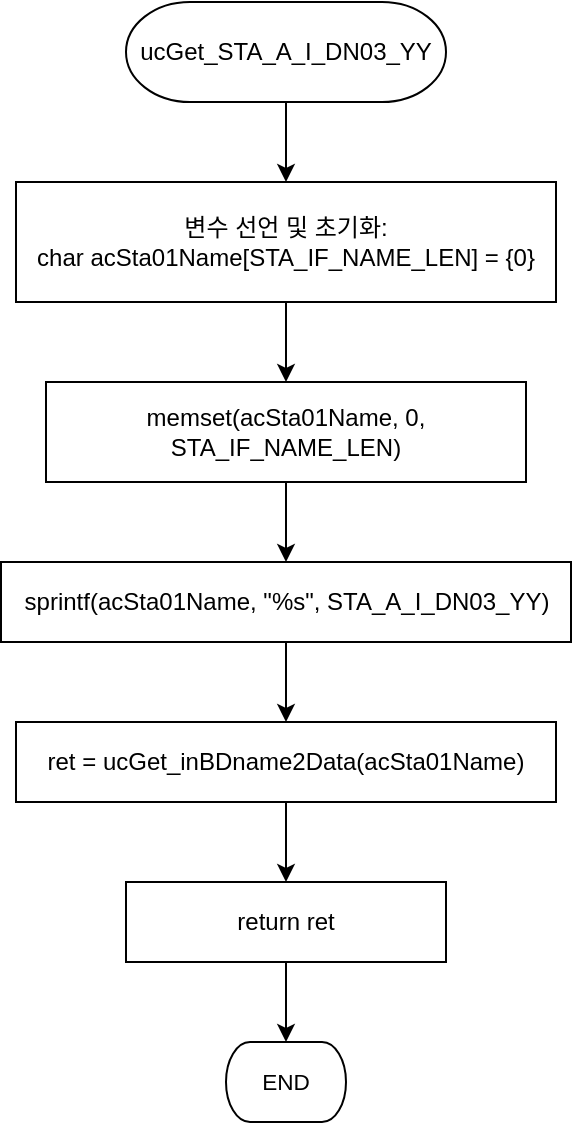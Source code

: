 <mxfile version="20.3.0" type="device" pages="10"><diagram id="JF5YSThCYbUpvrG5-Uv7" name="ucGet_STA_A_I_DN03_YY"><mxGraphModel dx="1209" dy="844" grid="1" gridSize="10" guides="1" tooltips="1" connect="1" arrows="1" fold="1" page="1" pageScale="1" pageWidth="827" pageHeight="1169" math="0" shadow="0"><root><mxCell id="0"/><mxCell id="1" parent="0"/><UserObject label="&lt;div style=&quot;&quot;&gt;&lt;font style=&quot;direction: ltr; line-height: 120%; opacity: 1;&quot;&gt;ucGet_STA_A_I_DN03_YY&lt;/font&gt;&lt;/div&gt;" tags="순서도" id="Piw13vLLR--W560yVjeZ-1"><mxCell style="verticalAlign=middle;align=center;overflow=width;vsdxID=2;fillColor=#FFFFFF;gradientColor=none;shape=stencil(tVLLDsIgEPwajiQIMfFe638Qu22JCM2Ctv69kK0Rm9qDibeZndkXC1NV6PUATIoQ0V9gNE3smToyKY3rAU1MiKmaqar1CB36m2uIDzo7M7r6e64wUZ4UOUWKB9GdIH4irzWu8B42vRrPScNFXZzN+5mvl3qJXE8mcPRRR+Pdh2Y1dsBTE95a3c0TkBRGgKEIb6wg1/r+ssCXd/vLCgm8z9caa+n6pb48dwrRV1H1Ew==);strokeColor=#000000;spacingTop=-1;spacingBottom=-1;spacingLeft=-1;spacingRight=-1;points=[[0.5,1,0],[0.5,0,0],[0,0.5,0],[1,0.5,0]];labelBackgroundColor=none;rounded=0;html=1;whiteSpace=wrap;strokeWidth=1;fontStyle=0" vertex="1" parent="1"><mxGeometry x="255" y="120" width="160" height="50" as="geometry"/></mxCell></UserObject><mxCell id="Piw13vLLR--W560yVjeZ-2" value="변수 선언 및 초기화:&lt;br&gt;char acSta01Name[STA_IF_NAME_LEN] = {0}" style="rounded=0;whiteSpace=wrap;html=1;strokeWidth=1;fontStyle=0;fillColor=none;strokeColor=#000000;" vertex="1" parent="1"><mxGeometry x="200" y="210" width="270" height="60" as="geometry"/></mxCell><mxCell id="Piw13vLLR--W560yVjeZ-3" value="memset(acSta01Name, 0, STA_IF_NAME_LEN)" style="rounded=0;whiteSpace=wrap;html=1;strokeWidth=1;fontStyle=0;fillColor=none;strokeColor=#000000;" vertex="1" parent="1"><mxGeometry x="215" y="310" width="240" height="50" as="geometry"/></mxCell><mxCell id="Piw13vLLR--W560yVjeZ-4" value="sprintf(acSta01Name, &quot;%s&quot;, STA_A_I_DN03_YY)" style="rounded=0;whiteSpace=wrap;html=1;strokeWidth=1;fontStyle=0;fillColor=none;strokeColor=#000000;" vertex="1" parent="1"><mxGeometry x="192.5" y="400" width="285" height="40" as="geometry"/></mxCell><mxCell id="Piw13vLLR--W560yVjeZ-5" value="ret = ucGet_inBDname2Data(acSta01Name)" style="rounded=0;whiteSpace=wrap;html=1;strokeWidth=1;fontStyle=0;fillColor=none;strokeColor=#000000;" vertex="1" parent="1"><mxGeometry x="200" y="480" width="270" height="40" as="geometry"/></mxCell><mxCell id="Piw13vLLR--W560yVjeZ-6" value="return ret" style="rounded=0;whiteSpace=wrap;html=1;strokeWidth=1;fontStyle=0;fillColor=none;strokeColor=#000000;" vertex="1" parent="1"><mxGeometry x="255" y="560" width="160" height="40" as="geometry"/></mxCell><UserObject label="&lt;div style=&quot;font-size: 1px&quot;&gt;&lt;font style=&quot;font-size:11.29px;font-family:Arial;color:#000000;direction:ltr;letter-spacing:0px;line-height:120%;opacity:1&quot;&gt;END&lt;br&gt;&lt;/font&gt;&lt;/div&gt;" tags="순서도" id="Piw13vLLR--W560yVjeZ-7"><mxCell style="verticalAlign=middle;align=center;overflow=width;vsdxID=77;fillColor=#FFFFFF;gradientColor=none;shape=stencil(tVLLDsIgEPwajiQIMfFe638Qu22JCM2Ctv69kK0Rm9qDibeZndkXC1NV6PUATIoQ0V9gNE3smToyKY3rAU1MiKmaqar1CB36m2uIDzo7M7r6e64wUZ4UOUWKB9GdIH4irzWu8B42vRrPScNFXZzN+5mvl3qJXE8mcPRRR+Pdh2Y1dsBTE95a3c0TkBRGgKEIb6wg1/r+ssCXd/vLCgm8z9caa+n6pb48dwrRV1H1Ew==);strokeColor=#000000;spacingTop=-1;spacingBottom=-1;spacingLeft=-1;spacingRight=-1;points=[[0.5,1,0],[0.5,0,0],[0,0.5,0],[1,0.5,0]];labelBackgroundColor=none;rounded=0;html=1;whiteSpace=wrap;strokeWidth=1;fontStyle=0" vertex="1" parent="1"><mxGeometry x="305" y="640" width="60" height="40" as="geometry"/></mxCell></UserObject><mxCell id="Piw13vLLR--W560yVjeZ-8" value="" style="endArrow=classic;html=1;rounded=0;exitX=0.5;exitY=1;exitDx=0;exitDy=0;exitPerimeter=0;entryX=0.5;entryY=0;entryDx=0;entryDy=0;" edge="1" parent="1" source="Piw13vLLR--W560yVjeZ-1" target="Piw13vLLR--W560yVjeZ-2"><mxGeometry width="50" height="50" relative="1" as="geometry"><mxPoint x="335" y="190" as="sourcePoint"/><mxPoint x="335" y="210" as="targetPoint"/></mxGeometry></mxCell><mxCell id="Piw13vLLR--W560yVjeZ-9" value="" style="endArrow=classic;html=1;rounded=0;exitX=0.5;exitY=1;exitDx=0;exitDy=0;entryX=0.5;entryY=0;entryDx=0;entryDy=0;" edge="1" parent="1" source="Piw13vLLR--W560yVjeZ-2" target="Piw13vLLR--W560yVjeZ-3"><mxGeometry width="50" height="50" relative="1" as="geometry"><mxPoint x="335" y="280" as="sourcePoint"/><mxPoint x="335" y="310" as="targetPoint"/></mxGeometry></mxCell><mxCell id="Piw13vLLR--W560yVjeZ-10" value="" style="endArrow=classic;html=1;rounded=0;exitX=0.5;exitY=1;exitDx=0;exitDy=0;entryX=0.5;entryY=0;entryDx=0;entryDy=0;" edge="1" parent="1" source="Piw13vLLR--W560yVjeZ-3" target="Piw13vLLR--W560yVjeZ-4"><mxGeometry width="50" height="50" relative="1" as="geometry"><mxPoint x="335" y="380" as="sourcePoint"/><mxPoint x="335" y="410" as="targetPoint"/></mxGeometry></mxCell><mxCell id="Piw13vLLR--W560yVjeZ-11" value="" style="endArrow=classic;html=1;rounded=0;exitX=0.5;exitY=1;exitDx=0;exitDy=0;entryX=0.5;entryY=0;entryDx=0;entryDy=0;" edge="1" parent="1" source="Piw13vLLR--W560yVjeZ-4" target="Piw13vLLR--W560yVjeZ-5"><mxGeometry width="50" height="50" relative="1" as="geometry"><mxPoint x="335" y="480" as="sourcePoint"/><mxPoint x="335" y="510" as="targetPoint"/></mxGeometry></mxCell><mxCell id="Piw13vLLR--W560yVjeZ-12" value="" style="endArrow=classic;html=1;rounded=0;exitX=0.5;exitY=1;exitDx=0;exitDy=0;entryX=0.5;entryY=0;entryDx=0;entryDy=0;" edge="1" parent="1" source="Piw13vLLR--W560yVjeZ-5" target="Piw13vLLR--W560yVjeZ-6"><mxGeometry width="50" height="50" relative="1" as="geometry"><mxPoint x="335" y="580" as="sourcePoint"/><mxPoint x="335" y="610" as="targetPoint"/></mxGeometry></mxCell><mxCell id="Piw13vLLR--W560yVjeZ-13" value="" style="endArrow=classic;html=1;rounded=0;exitX=0.5;exitY=1;exitDx=0;exitDy=0;entryX=0.5;entryY=0;entryDx=0;entryDy=0;entryPerimeter=0;" edge="1" parent="1" source="Piw13vLLR--W560yVjeZ-6" target="Piw13vLLR--W560yVjeZ-7"><mxGeometry width="50" height="50" relative="1" as="geometry"><mxPoint x="335" y="670" as="sourcePoint"/><mxPoint x="335" y="700" as="targetPoint"/></mxGeometry></mxCell></root></mxGraphModel></diagram><diagram id="0Z7HOCwuYNb4zL9PBS9h" name="ucGet_STA_A_I_DN03_Y"><mxGraphModel dx="1209" dy="844" grid="1" gridSize="10" guides="1" tooltips="1" connect="1" arrows="1" fold="1" page="1" pageScale="1" pageWidth="827" pageHeight="1169" math="0" shadow="0"><root><mxCell id="0"/><mxCell id="1" parent="0"/><UserObject label="&lt;div style=&quot;&quot;&gt;&lt;font style=&quot;direction: ltr; line-height: 120%; opacity: 1;&quot;&gt;ucGet_STA_A_I_DN03_Y&lt;/font&gt;&lt;/div&gt;" tags="순서도" id="2uvebcVGqG046ngKwn4x-1"><mxCell style="verticalAlign=middle;align=center;overflow=width;vsdxID=2;fillColor=#FFFFFF;gradientColor=none;shape=stencil(tVLLDsIgEPwajiQIMfFe638Qu22JCM2Ctv69kK0Rm9qDibeZndkXC1NV6PUATIoQ0V9gNE3smToyKY3rAU1MiKmaqar1CB36m2uIDzo7M7r6e64wUZ4UOUWKB9GdIH4irzWu8B42vRrPScNFXZzN+5mvl3qJXE8mcPRRR+Pdh2Y1dsBTE95a3c0TkBRGgKEIb6wg1/r+ssCXd/vLCgm8z9caa+n6pb48dwrRV1H1Ew==);strokeColor=#000000;spacingTop=-1;spacingBottom=-1;spacingLeft=-1;spacingRight=-1;points=[[0.5,1,0],[0.5,0,0],[0,0.5,0],[1,0.5,0]];labelBackgroundColor=none;rounded=0;html=1;whiteSpace=wrap;strokeWidth=1;fontStyle=0" vertex="1" parent="1"><mxGeometry x="342.5" y="210" width="160" height="50" as="geometry"/></mxCell></UserObject><mxCell id="2uvebcVGqG046ngKwn4x-2" value="변수 선언 및 초기화:&lt;br&gt;char acSta01Name[STA_IF_NAME_LEN] = {0}" style="rounded=0;whiteSpace=wrap;html=1;strokeWidth=1;fontStyle=0;fillColor=none;strokeColor=#000000;" vertex="1" parent="1"><mxGeometry x="287.5" y="300" width="270" height="60" as="geometry"/></mxCell><mxCell id="2uvebcVGqG046ngKwn4x-3" value="memset(acSta01Name, 0, STA_IF_NAME_LEN)" style="rounded=0;whiteSpace=wrap;html=1;strokeWidth=1;fontStyle=0;fillColor=none;strokeColor=#000000;" vertex="1" parent="1"><mxGeometry x="302.5" y="400" width="240" height="50" as="geometry"/></mxCell><mxCell id="2uvebcVGqG046ngKwn4x-4" value="sprintf(acSta01Name, &quot;%s&quot;, STA_A_I_DN03_Y)" style="rounded=0;whiteSpace=wrap;html=1;strokeWidth=1;fontStyle=0;fillColor=none;strokeColor=#000000;" vertex="1" parent="1"><mxGeometry x="280" y="490" width="285" height="40" as="geometry"/></mxCell><mxCell id="2uvebcVGqG046ngKwn4x-5" value="ret = ucGet_inBDname2Data(acSta01Name)" style="rounded=0;whiteSpace=wrap;html=1;strokeWidth=1;fontStyle=0;fillColor=none;strokeColor=#000000;" vertex="1" parent="1"><mxGeometry x="287.5" y="570" width="270" height="40" as="geometry"/></mxCell><mxCell id="2uvebcVGqG046ngKwn4x-6" value="return ret" style="rounded=0;whiteSpace=wrap;html=1;strokeWidth=1;fontStyle=0;fillColor=none;strokeColor=#000000;" vertex="1" parent="1"><mxGeometry x="342.5" y="650" width="160" height="40" as="geometry"/></mxCell><UserObject label="&lt;div style=&quot;font-size: 1px&quot;&gt;&lt;font style=&quot;font-size:11.29px;font-family:Arial;color:#000000;direction:ltr;letter-spacing:0px;line-height:120%;opacity:1&quot;&gt;END&lt;br&gt;&lt;/font&gt;&lt;/div&gt;" tags="순서도" id="2uvebcVGqG046ngKwn4x-7"><mxCell style="verticalAlign=middle;align=center;overflow=width;vsdxID=77;fillColor=#FFFFFF;gradientColor=none;shape=stencil(tVLLDsIgEPwajiQIMfFe638Qu22JCM2Ctv69kK0Rm9qDibeZndkXC1NV6PUATIoQ0V9gNE3smToyKY3rAU1MiKmaqar1CB36m2uIDzo7M7r6e64wUZ4UOUWKB9GdIH4irzWu8B42vRrPScNFXZzN+5mvl3qJXE8mcPRRR+Pdh2Y1dsBTE95a3c0TkBRGgKEIb6wg1/r+ssCXd/vLCgm8z9caa+n6pb48dwrRV1H1Ew==);strokeColor=#000000;spacingTop=-1;spacingBottom=-1;spacingLeft=-1;spacingRight=-1;points=[[0.5,1,0],[0.5,0,0],[0,0.5,0],[1,0.5,0]];labelBackgroundColor=none;rounded=0;html=1;whiteSpace=wrap;strokeWidth=1;fontStyle=0" vertex="1" parent="1"><mxGeometry x="392.5" y="730" width="60" height="40" as="geometry"/></mxCell></UserObject><mxCell id="2uvebcVGqG046ngKwn4x-8" value="" style="endArrow=classic;html=1;rounded=0;exitX=0.5;exitY=1;exitDx=0;exitDy=0;exitPerimeter=0;entryX=0.5;entryY=0;entryDx=0;entryDy=0;" edge="1" parent="1" source="2uvebcVGqG046ngKwn4x-1" target="2uvebcVGqG046ngKwn4x-2"><mxGeometry width="50" height="50" relative="1" as="geometry"><mxPoint x="422.5" y="280" as="sourcePoint"/><mxPoint x="422.5" y="300" as="targetPoint"/></mxGeometry></mxCell><mxCell id="2uvebcVGqG046ngKwn4x-9" value="" style="endArrow=classic;html=1;rounded=0;exitX=0.5;exitY=1;exitDx=0;exitDy=0;entryX=0.5;entryY=0;entryDx=0;entryDy=0;" edge="1" parent="1" source="2uvebcVGqG046ngKwn4x-2" target="2uvebcVGqG046ngKwn4x-3"><mxGeometry width="50" height="50" relative="1" as="geometry"><mxPoint x="422.5" y="370" as="sourcePoint"/><mxPoint x="422.5" y="400" as="targetPoint"/></mxGeometry></mxCell><mxCell id="2uvebcVGqG046ngKwn4x-10" value="" style="endArrow=classic;html=1;rounded=0;exitX=0.5;exitY=1;exitDx=0;exitDy=0;entryX=0.5;entryY=0;entryDx=0;entryDy=0;" edge="1" parent="1" source="2uvebcVGqG046ngKwn4x-3" target="2uvebcVGqG046ngKwn4x-4"><mxGeometry width="50" height="50" relative="1" as="geometry"><mxPoint x="422.5" y="470" as="sourcePoint"/><mxPoint x="422.5" y="500" as="targetPoint"/></mxGeometry></mxCell><mxCell id="2uvebcVGqG046ngKwn4x-11" value="" style="endArrow=classic;html=1;rounded=0;exitX=0.5;exitY=1;exitDx=0;exitDy=0;entryX=0.5;entryY=0;entryDx=0;entryDy=0;" edge="1" parent="1" source="2uvebcVGqG046ngKwn4x-4" target="2uvebcVGqG046ngKwn4x-5"><mxGeometry width="50" height="50" relative="1" as="geometry"><mxPoint x="422.5" y="570" as="sourcePoint"/><mxPoint x="422.5" y="600" as="targetPoint"/></mxGeometry></mxCell><mxCell id="2uvebcVGqG046ngKwn4x-12" value="" style="endArrow=classic;html=1;rounded=0;exitX=0.5;exitY=1;exitDx=0;exitDy=0;entryX=0.5;entryY=0;entryDx=0;entryDy=0;" edge="1" parent="1" source="2uvebcVGqG046ngKwn4x-5" target="2uvebcVGqG046ngKwn4x-6"><mxGeometry width="50" height="50" relative="1" as="geometry"><mxPoint x="422.5" y="670" as="sourcePoint"/><mxPoint x="422.5" y="700" as="targetPoint"/></mxGeometry></mxCell><mxCell id="2uvebcVGqG046ngKwn4x-13" value="" style="endArrow=classic;html=1;rounded=0;exitX=0.5;exitY=1;exitDx=0;exitDy=0;entryX=0.5;entryY=0;entryDx=0;entryDy=0;entryPerimeter=0;" edge="1" parent="1" source="2uvebcVGqG046ngKwn4x-6" target="2uvebcVGqG046ngKwn4x-7"><mxGeometry width="50" height="50" relative="1" as="geometry"><mxPoint x="422.5" y="760" as="sourcePoint"/><mxPoint x="422.5" y="790" as="targetPoint"/></mxGeometry></mxCell></root></mxGraphModel></diagram><diagram id="1vUs5aRHt2tTCGWJUajw" name="ucGet_STA_A_I_DN03_YG_G"><mxGraphModel dx="1209" dy="844" grid="1" gridSize="10" guides="1" tooltips="1" connect="1" arrows="1" fold="1" page="1" pageScale="1" pageWidth="827" pageHeight="1169" math="0" shadow="0"><root><mxCell id="0"/><mxCell id="1" parent="0"/><UserObject label="&lt;div style=&quot;&quot;&gt;&lt;font style=&quot;direction: ltr; line-height: 120%; opacity: 1;&quot;&gt;ucGet_STA_A_I_DN03_YG_G&lt;/font&gt;&lt;/div&gt;" tags="순서도" id="_FZzNk067cmMq62NFrqq-1"><mxCell style="verticalAlign=middle;align=center;overflow=width;vsdxID=2;fillColor=#FFFFFF;gradientColor=none;shape=stencil(tVLLDsIgEPwajiQIMfFe638Qu22JCM2Ctv69kK0Rm9qDibeZndkXC1NV6PUATIoQ0V9gNE3smToyKY3rAU1MiKmaqar1CB36m2uIDzo7M7r6e64wUZ4UOUWKB9GdIH4irzWu8B42vRrPScNFXZzN+5mvl3qJXE8mcPRRR+Pdh2Y1dsBTE95a3c0TkBRGgKEIb6wg1/r+ssCXd/vLCgm8z9caa+n6pb48dwrRV1H1Ew==);strokeColor=#000000;spacingTop=-1;spacingBottom=-1;spacingLeft=-1;spacingRight=-1;points=[[0.5,1,0],[0.5,0,0],[0,0.5,0],[1,0.5,0]];labelBackgroundColor=none;rounded=0;html=1;whiteSpace=wrap;strokeWidth=1;fontStyle=0" vertex="1" parent="1"><mxGeometry x="248.75" y="100" width="187.5" height="50" as="geometry"/></mxCell></UserObject><mxCell id="_FZzNk067cmMq62NFrqq-2" value="변수 선언 및 초기화:&lt;br&gt;char acSta01Name[STA_IF_NAME_LEN] = {0}" style="rounded=0;whiteSpace=wrap;html=1;strokeWidth=1;fontStyle=0;fillColor=none;strokeColor=#000000;" vertex="1" parent="1"><mxGeometry x="207.5" y="190" width="270" height="60" as="geometry"/></mxCell><mxCell id="_FZzNk067cmMq62NFrqq-3" value="memset(acSta01Name, 0, STA_IF_NAME_LEN)" style="rounded=0;whiteSpace=wrap;html=1;strokeWidth=1;fontStyle=0;fillColor=none;strokeColor=#000000;" vertex="1" parent="1"><mxGeometry x="222.5" y="290" width="240" height="50" as="geometry"/></mxCell><mxCell id="_FZzNk067cmMq62NFrqq-4" value="sprintf(acSta01Name, &quot;%s&quot;, STA_A_I_DN03_YG_G)" style="rounded=0;whiteSpace=wrap;html=1;strokeWidth=1;fontStyle=0;fillColor=none;strokeColor=#000000;" vertex="1" parent="1"><mxGeometry x="200" y="380" width="285" height="40" as="geometry"/></mxCell><mxCell id="_FZzNk067cmMq62NFrqq-5" value="ret = ucGet_inBDname2Data(acSta01Name)" style="rounded=0;whiteSpace=wrap;html=1;strokeWidth=1;fontStyle=0;fillColor=none;strokeColor=#000000;" vertex="1" parent="1"><mxGeometry x="207.5" y="460" width="270" height="40" as="geometry"/></mxCell><mxCell id="_FZzNk067cmMq62NFrqq-6" value="return ret" style="rounded=0;whiteSpace=wrap;html=1;strokeWidth=1;fontStyle=0;fillColor=none;strokeColor=#000000;" vertex="1" parent="1"><mxGeometry x="262.5" y="540" width="160" height="40" as="geometry"/></mxCell><UserObject label="&lt;div style=&quot;font-size: 1px&quot;&gt;&lt;font style=&quot;font-size:11.29px;font-family:Arial;color:#000000;direction:ltr;letter-spacing:0px;line-height:120%;opacity:1&quot;&gt;END&lt;br&gt;&lt;/font&gt;&lt;/div&gt;" tags="순서도" id="_FZzNk067cmMq62NFrqq-7"><mxCell style="verticalAlign=middle;align=center;overflow=width;vsdxID=77;fillColor=#FFFFFF;gradientColor=none;shape=stencil(tVLLDsIgEPwajiQIMfFe638Qu22JCM2Ctv69kK0Rm9qDibeZndkXC1NV6PUATIoQ0V9gNE3smToyKY3rAU1MiKmaqar1CB36m2uIDzo7M7r6e64wUZ4UOUWKB9GdIH4irzWu8B42vRrPScNFXZzN+5mvl3qJXE8mcPRRR+Pdh2Y1dsBTE95a3c0TkBRGgKEIb6wg1/r+ssCXd/vLCgm8z9caa+n6pb48dwrRV1H1Ew==);strokeColor=#000000;spacingTop=-1;spacingBottom=-1;spacingLeft=-1;spacingRight=-1;points=[[0.5,1,0],[0.5,0,0],[0,0.5,0],[1,0.5,0]];labelBackgroundColor=none;rounded=0;html=1;whiteSpace=wrap;strokeWidth=1;fontStyle=0" vertex="1" parent="1"><mxGeometry x="312.5" y="620" width="60" height="40" as="geometry"/></mxCell></UserObject><mxCell id="_FZzNk067cmMq62NFrqq-8" value="" style="endArrow=classic;html=1;rounded=0;exitX=0.5;exitY=1;exitDx=0;exitDy=0;exitPerimeter=0;entryX=0.5;entryY=0;entryDx=0;entryDy=0;" edge="1" parent="1" source="_FZzNk067cmMq62NFrqq-1" target="_FZzNk067cmMq62NFrqq-2"><mxGeometry width="50" height="50" relative="1" as="geometry"><mxPoint x="342.5" y="170" as="sourcePoint"/><mxPoint x="342.5" y="190" as="targetPoint"/></mxGeometry></mxCell><mxCell id="_FZzNk067cmMq62NFrqq-9" value="" style="endArrow=classic;html=1;rounded=0;exitX=0.5;exitY=1;exitDx=0;exitDy=0;entryX=0.5;entryY=0;entryDx=0;entryDy=0;" edge="1" parent="1" source="_FZzNk067cmMq62NFrqq-2" target="_FZzNk067cmMq62NFrqq-3"><mxGeometry width="50" height="50" relative="1" as="geometry"><mxPoint x="342.5" y="260" as="sourcePoint"/><mxPoint x="342.5" y="290" as="targetPoint"/></mxGeometry></mxCell><mxCell id="_FZzNk067cmMq62NFrqq-10" value="" style="endArrow=classic;html=1;rounded=0;exitX=0.5;exitY=1;exitDx=0;exitDy=0;entryX=0.5;entryY=0;entryDx=0;entryDy=0;" edge="1" parent="1" source="_FZzNk067cmMq62NFrqq-3" target="_FZzNk067cmMq62NFrqq-4"><mxGeometry width="50" height="50" relative="1" as="geometry"><mxPoint x="342.5" y="360" as="sourcePoint"/><mxPoint x="342.5" y="390" as="targetPoint"/></mxGeometry></mxCell><mxCell id="_FZzNk067cmMq62NFrqq-11" value="" style="endArrow=classic;html=1;rounded=0;exitX=0.5;exitY=1;exitDx=0;exitDy=0;entryX=0.5;entryY=0;entryDx=0;entryDy=0;" edge="1" parent="1" source="_FZzNk067cmMq62NFrqq-4" target="_FZzNk067cmMq62NFrqq-5"><mxGeometry width="50" height="50" relative="1" as="geometry"><mxPoint x="342.5" y="460" as="sourcePoint"/><mxPoint x="342.5" y="490" as="targetPoint"/></mxGeometry></mxCell><mxCell id="_FZzNk067cmMq62NFrqq-12" value="" style="endArrow=classic;html=1;rounded=0;exitX=0.5;exitY=1;exitDx=0;exitDy=0;entryX=0.5;entryY=0;entryDx=0;entryDy=0;" edge="1" parent="1" source="_FZzNk067cmMq62NFrqq-5" target="_FZzNk067cmMq62NFrqq-6"><mxGeometry width="50" height="50" relative="1" as="geometry"><mxPoint x="342.5" y="560" as="sourcePoint"/><mxPoint x="342.5" y="590" as="targetPoint"/></mxGeometry></mxCell><mxCell id="_FZzNk067cmMq62NFrqq-13" value="" style="endArrow=classic;html=1;rounded=0;exitX=0.5;exitY=1;exitDx=0;exitDy=0;entryX=0.5;entryY=0;entryDx=0;entryDy=0;entryPerimeter=0;" edge="1" parent="1" source="_FZzNk067cmMq62NFrqq-6" target="_FZzNk067cmMq62NFrqq-7"><mxGeometry width="50" height="50" relative="1" as="geometry"><mxPoint x="342.5" y="650" as="sourcePoint"/><mxPoint x="342.5" y="680" as="targetPoint"/></mxGeometry></mxCell></root></mxGraphModel></diagram><diagram id="i9SqzhYhl-a6zx5IpsW8" name="ucGet_STA_A_I_UP_CPT"><mxGraphModel dx="1209" dy="844" grid="1" gridSize="10" guides="1" tooltips="1" connect="1" arrows="1" fold="1" page="1" pageScale="1" pageWidth="827" pageHeight="1169" math="0" shadow="0"><root><mxCell id="0"/><mxCell id="1" parent="0"/><UserObject label="&lt;div style=&quot;&quot;&gt;&lt;font style=&quot;direction: ltr; line-height: 120%; opacity: 1;&quot;&gt;ucGet_STA_A_I_UP_CPT&lt;/font&gt;&lt;/div&gt;" tags="순서도" id="4o1CQBcLGySbfl6vj0R9-1"><mxCell style="verticalAlign=middle;align=center;overflow=width;vsdxID=2;fillColor=#FFFFFF;gradientColor=none;shape=stencil(tVLLDsIgEPwajiQIMfFe638Qu22JCM2Ctv69kK0Rm9qDibeZndkXC1NV6PUATIoQ0V9gNE3smToyKY3rAU1MiKmaqar1CB36m2uIDzo7M7r6e64wUZ4UOUWKB9GdIH4irzWu8B42vRrPScNFXZzN+5mvl3qJXE8mcPRRR+Pdh2Y1dsBTE95a3c0TkBRGgKEIb6wg1/r+ssCXd/vLCgm8z9caa+n6pb48dwrRV1H1Ew==);strokeColor=#000000;spacingTop=-1;spacingBottom=-1;spacingLeft=-1;spacingRight=-1;points=[[0.5,1,0],[0.5,0,0],[0,0.5,0],[1,0.5,0]];labelBackgroundColor=none;rounded=0;html=1;whiteSpace=wrap;strokeWidth=1;fontStyle=0" vertex="1" parent="1"><mxGeometry x="338.75" y="130" width="187.5" height="50" as="geometry"/></mxCell></UserObject><mxCell id="4o1CQBcLGySbfl6vj0R9-2" value="변수 선언 및 초기화:&lt;br&gt;char acSta01Name[STA_IF_NAME_LEN] = {0}" style="rounded=0;whiteSpace=wrap;html=1;strokeWidth=1;fontStyle=0;fillColor=none;strokeColor=#000000;" vertex="1" parent="1"><mxGeometry x="297.5" y="220" width="270" height="60" as="geometry"/></mxCell><mxCell id="4o1CQBcLGySbfl6vj0R9-3" value="memset(acSta01Name, 0, STA_IF_NAME_LEN)" style="rounded=0;whiteSpace=wrap;html=1;strokeWidth=1;fontStyle=0;fillColor=none;strokeColor=#000000;" vertex="1" parent="1"><mxGeometry x="312.5" y="320" width="240" height="50" as="geometry"/></mxCell><mxCell id="4o1CQBcLGySbfl6vj0R9-4" value="sprintf(acSta01Name, &quot;%s&quot;, STA_A_I_UP_CPT)" style="rounded=0;whiteSpace=wrap;html=1;strokeWidth=1;fontStyle=0;fillColor=none;strokeColor=#000000;" vertex="1" parent="1"><mxGeometry x="290" y="410" width="285" height="40" as="geometry"/></mxCell><mxCell id="4o1CQBcLGySbfl6vj0R9-5" value="ret = ucGet_inBDname2Data(acSta01Name)" style="rounded=0;whiteSpace=wrap;html=1;strokeWidth=1;fontStyle=0;fillColor=none;strokeColor=#000000;" vertex="1" parent="1"><mxGeometry x="297.5" y="490" width="270" height="40" as="geometry"/></mxCell><mxCell id="4o1CQBcLGySbfl6vj0R9-6" value="return ret" style="rounded=0;whiteSpace=wrap;html=1;strokeWidth=1;fontStyle=0;fillColor=none;strokeColor=#000000;" vertex="1" parent="1"><mxGeometry x="352.5" y="570" width="160" height="40" as="geometry"/></mxCell><UserObject label="&lt;div style=&quot;font-size: 1px&quot;&gt;&lt;font style=&quot;font-size:11.29px;font-family:Arial;color:#000000;direction:ltr;letter-spacing:0px;line-height:120%;opacity:1&quot;&gt;END&lt;br&gt;&lt;/font&gt;&lt;/div&gt;" tags="순서도" id="4o1CQBcLGySbfl6vj0R9-7"><mxCell style="verticalAlign=middle;align=center;overflow=width;vsdxID=77;fillColor=#FFFFFF;gradientColor=none;shape=stencil(tVLLDsIgEPwajiQIMfFe638Qu22JCM2Ctv69kK0Rm9qDibeZndkXC1NV6PUATIoQ0V9gNE3smToyKY3rAU1MiKmaqar1CB36m2uIDzo7M7r6e64wUZ4UOUWKB9GdIH4irzWu8B42vRrPScNFXZzN+5mvl3qJXE8mcPRRR+Pdh2Y1dsBTE95a3c0TkBRGgKEIb6wg1/r+ssCXd/vLCgm8z9caa+n6pb48dwrRV1H1Ew==);strokeColor=#000000;spacingTop=-1;spacingBottom=-1;spacingLeft=-1;spacingRight=-1;points=[[0.5,1,0],[0.5,0,0],[0,0.5,0],[1,0.5,0]];labelBackgroundColor=none;rounded=0;html=1;whiteSpace=wrap;strokeWidth=1;fontStyle=0" vertex="1" parent="1"><mxGeometry x="402.5" y="650" width="60" height="40" as="geometry"/></mxCell></UserObject><mxCell id="4o1CQBcLGySbfl6vj0R9-8" value="" style="endArrow=classic;html=1;rounded=0;exitX=0.5;exitY=1;exitDx=0;exitDy=0;exitPerimeter=0;entryX=0.5;entryY=0;entryDx=0;entryDy=0;" edge="1" parent="1" source="4o1CQBcLGySbfl6vj0R9-1" target="4o1CQBcLGySbfl6vj0R9-2"><mxGeometry width="50" height="50" relative="1" as="geometry"><mxPoint x="432.5" y="200" as="sourcePoint"/><mxPoint x="432.5" y="220" as="targetPoint"/></mxGeometry></mxCell><mxCell id="4o1CQBcLGySbfl6vj0R9-9" value="" style="endArrow=classic;html=1;rounded=0;exitX=0.5;exitY=1;exitDx=0;exitDy=0;entryX=0.5;entryY=0;entryDx=0;entryDy=0;" edge="1" parent="1" source="4o1CQBcLGySbfl6vj0R9-2" target="4o1CQBcLGySbfl6vj0R9-3"><mxGeometry width="50" height="50" relative="1" as="geometry"><mxPoint x="432.5" y="290" as="sourcePoint"/><mxPoint x="432.5" y="320" as="targetPoint"/></mxGeometry></mxCell><mxCell id="4o1CQBcLGySbfl6vj0R9-10" value="" style="endArrow=classic;html=1;rounded=0;exitX=0.5;exitY=1;exitDx=0;exitDy=0;entryX=0.5;entryY=0;entryDx=0;entryDy=0;" edge="1" parent="1" source="4o1CQBcLGySbfl6vj0R9-3" target="4o1CQBcLGySbfl6vj0R9-4"><mxGeometry width="50" height="50" relative="1" as="geometry"><mxPoint x="432.5" y="390" as="sourcePoint"/><mxPoint x="432.5" y="420" as="targetPoint"/></mxGeometry></mxCell><mxCell id="4o1CQBcLGySbfl6vj0R9-11" value="" style="endArrow=classic;html=1;rounded=0;exitX=0.5;exitY=1;exitDx=0;exitDy=0;entryX=0.5;entryY=0;entryDx=0;entryDy=0;" edge="1" parent="1" source="4o1CQBcLGySbfl6vj0R9-4" target="4o1CQBcLGySbfl6vj0R9-5"><mxGeometry width="50" height="50" relative="1" as="geometry"><mxPoint x="432.5" y="490" as="sourcePoint"/><mxPoint x="432.5" y="520" as="targetPoint"/></mxGeometry></mxCell><mxCell id="4o1CQBcLGySbfl6vj0R9-12" value="" style="endArrow=classic;html=1;rounded=0;exitX=0.5;exitY=1;exitDx=0;exitDy=0;entryX=0.5;entryY=0;entryDx=0;entryDy=0;" edge="1" parent="1" source="4o1CQBcLGySbfl6vj0R9-5" target="4o1CQBcLGySbfl6vj0R9-6"><mxGeometry width="50" height="50" relative="1" as="geometry"><mxPoint x="432.5" y="590" as="sourcePoint"/><mxPoint x="432.5" y="620" as="targetPoint"/></mxGeometry></mxCell><mxCell id="4o1CQBcLGySbfl6vj0R9-13" value="" style="endArrow=classic;html=1;rounded=0;exitX=0.5;exitY=1;exitDx=0;exitDy=0;entryX=0.5;entryY=0;entryDx=0;entryDy=0;entryPerimeter=0;" edge="1" parent="1" source="4o1CQBcLGySbfl6vj0R9-6" target="4o1CQBcLGySbfl6vj0R9-7"><mxGeometry width="50" height="50" relative="1" as="geometry"><mxPoint x="432.5" y="680" as="sourcePoint"/><mxPoint x="432.5" y="710" as="targetPoint"/></mxGeometry></mxCell></root></mxGraphModel></diagram><diagram id="KNgGJIBukzWwEM_Ktzky" name="ucGet_STA_A_I_UP_ECPT"><mxGraphModel dx="1209" dy="844" grid="1" gridSize="10" guides="1" tooltips="1" connect="1" arrows="1" fold="1" page="1" pageScale="1" pageWidth="827" pageHeight="1169" math="0" shadow="0"><root><mxCell id="0"/><mxCell id="1" parent="0"/><UserObject label="&lt;div style=&quot;&quot;&gt;&lt;font style=&quot;direction: ltr; line-height: 120%; opacity: 1;&quot;&gt;ucGet_STA_A_I_UP_ECPT&lt;/font&gt;&lt;/div&gt;" tags="순서도" id="7H-Mr7A8Oy_J4FKvsb92-1"><mxCell style="verticalAlign=middle;align=center;overflow=width;vsdxID=2;fillColor=#FFFFFF;gradientColor=none;shape=stencil(tVLLDsIgEPwajiQIMfFe638Qu22JCM2Ctv69kK0Rm9qDibeZndkXC1NV6PUATIoQ0V9gNE3smToyKY3rAU1MiKmaqar1CB36m2uIDzo7M7r6e64wUZ4UOUWKB9GdIH4irzWu8B42vRrPScNFXZzN+5mvl3qJXE8mcPRRR+Pdh2Y1dsBTE95a3c0TkBRGgKEIb6wg1/r+ssCXd/vLCgm8z9caa+n6pb48dwrRV1H1Ew==);strokeColor=#000000;spacingTop=-1;spacingBottom=-1;spacingLeft=-1;spacingRight=-1;points=[[0.5,1,0],[0.5,0,0],[0,0.5,0],[1,0.5,0]];labelBackgroundColor=none;rounded=0;html=1;whiteSpace=wrap;strokeWidth=1;fontStyle=0" vertex="1" parent="1"><mxGeometry x="368.75" y="170" width="187.5" height="50" as="geometry"/></mxCell></UserObject><mxCell id="7H-Mr7A8Oy_J4FKvsb92-2" value="변수 선언 및 초기화:&lt;br&gt;char acSta01Name[STA_IF_NAME_LEN] = {0}" style="rounded=0;whiteSpace=wrap;html=1;strokeWidth=1;fontStyle=0;fillColor=none;strokeColor=#000000;" vertex="1" parent="1"><mxGeometry x="327.5" y="260" width="270" height="60" as="geometry"/></mxCell><mxCell id="7H-Mr7A8Oy_J4FKvsb92-3" value="memset(acSta01Name, 0, STA_IF_NAME_LEN)" style="rounded=0;whiteSpace=wrap;html=1;strokeWidth=1;fontStyle=0;fillColor=none;strokeColor=#000000;" vertex="1" parent="1"><mxGeometry x="342.5" y="360" width="240" height="50" as="geometry"/></mxCell><mxCell id="7H-Mr7A8Oy_J4FKvsb92-4" value="sprintf(acSta01Name, &quot;%s&quot;, STA_A_I_UP_ECPT)" style="rounded=0;whiteSpace=wrap;html=1;strokeWidth=1;fontStyle=0;fillColor=none;strokeColor=#000000;" vertex="1" parent="1"><mxGeometry x="320" y="450" width="285" height="40" as="geometry"/></mxCell><mxCell id="7H-Mr7A8Oy_J4FKvsb92-5" value="ret = ucGet_inBDname2Data(acSta01Name)" style="rounded=0;whiteSpace=wrap;html=1;strokeWidth=1;fontStyle=0;fillColor=none;strokeColor=#000000;" vertex="1" parent="1"><mxGeometry x="327.5" y="530" width="270" height="40" as="geometry"/></mxCell><mxCell id="7H-Mr7A8Oy_J4FKvsb92-6" value="return ret" style="rounded=0;whiteSpace=wrap;html=1;strokeWidth=1;fontStyle=0;fillColor=none;strokeColor=#000000;" vertex="1" parent="1"><mxGeometry x="382.5" y="610" width="160" height="40" as="geometry"/></mxCell><UserObject label="&lt;div style=&quot;font-size: 1px&quot;&gt;&lt;font style=&quot;font-size:11.29px;font-family:Arial;color:#000000;direction:ltr;letter-spacing:0px;line-height:120%;opacity:1&quot;&gt;END&lt;br&gt;&lt;/font&gt;&lt;/div&gt;" tags="순서도" id="7H-Mr7A8Oy_J4FKvsb92-7"><mxCell style="verticalAlign=middle;align=center;overflow=width;vsdxID=77;fillColor=#FFFFFF;gradientColor=none;shape=stencil(tVLLDsIgEPwajiQIMfFe638Qu22JCM2Ctv69kK0Rm9qDibeZndkXC1NV6PUATIoQ0V9gNE3smToyKY3rAU1MiKmaqar1CB36m2uIDzo7M7r6e64wUZ4UOUWKB9GdIH4irzWu8B42vRrPScNFXZzN+5mvl3qJXE8mcPRRR+Pdh2Y1dsBTE95a3c0TkBRGgKEIb6wg1/r+ssCXd/vLCgm8z9caa+n6pb48dwrRV1H1Ew==);strokeColor=#000000;spacingTop=-1;spacingBottom=-1;spacingLeft=-1;spacingRight=-1;points=[[0.5,1,0],[0.5,0,0],[0,0.5,0],[1,0.5,0]];labelBackgroundColor=none;rounded=0;html=1;whiteSpace=wrap;strokeWidth=1;fontStyle=0" vertex="1" parent="1"><mxGeometry x="432.5" y="690" width="60" height="40" as="geometry"/></mxCell></UserObject><mxCell id="7H-Mr7A8Oy_J4FKvsb92-8" value="" style="endArrow=classic;html=1;rounded=0;exitX=0.5;exitY=1;exitDx=0;exitDy=0;exitPerimeter=0;entryX=0.5;entryY=0;entryDx=0;entryDy=0;" edge="1" parent="1" source="7H-Mr7A8Oy_J4FKvsb92-1" target="7H-Mr7A8Oy_J4FKvsb92-2"><mxGeometry width="50" height="50" relative="1" as="geometry"><mxPoint x="462.5" y="240" as="sourcePoint"/><mxPoint x="462.5" y="260" as="targetPoint"/></mxGeometry></mxCell><mxCell id="7H-Mr7A8Oy_J4FKvsb92-9" value="" style="endArrow=classic;html=1;rounded=0;exitX=0.5;exitY=1;exitDx=0;exitDy=0;entryX=0.5;entryY=0;entryDx=0;entryDy=0;" edge="1" parent="1" source="7H-Mr7A8Oy_J4FKvsb92-2" target="7H-Mr7A8Oy_J4FKvsb92-3"><mxGeometry width="50" height="50" relative="1" as="geometry"><mxPoint x="462.5" y="330" as="sourcePoint"/><mxPoint x="462.5" y="360" as="targetPoint"/></mxGeometry></mxCell><mxCell id="7H-Mr7A8Oy_J4FKvsb92-10" value="" style="endArrow=classic;html=1;rounded=0;exitX=0.5;exitY=1;exitDx=0;exitDy=0;entryX=0.5;entryY=0;entryDx=0;entryDy=0;" edge="1" parent="1" source="7H-Mr7A8Oy_J4FKvsb92-3" target="7H-Mr7A8Oy_J4FKvsb92-4"><mxGeometry width="50" height="50" relative="1" as="geometry"><mxPoint x="462.5" y="430" as="sourcePoint"/><mxPoint x="462.5" y="460" as="targetPoint"/></mxGeometry></mxCell><mxCell id="7H-Mr7A8Oy_J4FKvsb92-11" value="" style="endArrow=classic;html=1;rounded=0;exitX=0.5;exitY=1;exitDx=0;exitDy=0;entryX=0.5;entryY=0;entryDx=0;entryDy=0;" edge="1" parent="1" source="7H-Mr7A8Oy_J4FKvsb92-4" target="7H-Mr7A8Oy_J4FKvsb92-5"><mxGeometry width="50" height="50" relative="1" as="geometry"><mxPoint x="462.5" y="530" as="sourcePoint"/><mxPoint x="462.5" y="560" as="targetPoint"/></mxGeometry></mxCell><mxCell id="7H-Mr7A8Oy_J4FKvsb92-12" value="" style="endArrow=classic;html=1;rounded=0;exitX=0.5;exitY=1;exitDx=0;exitDy=0;entryX=0.5;entryY=0;entryDx=0;entryDy=0;" edge="1" parent="1" source="7H-Mr7A8Oy_J4FKvsb92-5" target="7H-Mr7A8Oy_J4FKvsb92-6"><mxGeometry width="50" height="50" relative="1" as="geometry"><mxPoint x="462.5" y="630" as="sourcePoint"/><mxPoint x="462.5" y="660" as="targetPoint"/></mxGeometry></mxCell><mxCell id="7H-Mr7A8Oy_J4FKvsb92-13" value="" style="endArrow=classic;html=1;rounded=0;exitX=0.5;exitY=1;exitDx=0;exitDy=0;entryX=0.5;entryY=0;entryDx=0;entryDy=0;entryPerimeter=0;" edge="1" parent="1" source="7H-Mr7A8Oy_J4FKvsb92-6" target="7H-Mr7A8Oy_J4FKvsb92-7"><mxGeometry width="50" height="50" relative="1" as="geometry"><mxPoint x="462.5" y="720" as="sourcePoint"/><mxPoint x="462.5" y="750" as="targetPoint"/></mxGeometry></mxCell></root></mxGraphModel></diagram><diagram id="uqdrR_39BCPd5veb03lJ" name="ucGet_STA_A_I_EHUPZR"><mxGraphModel dx="1209" dy="844" grid="1" gridSize="10" guides="1" tooltips="1" connect="1" arrows="1" fold="1" page="1" pageScale="1" pageWidth="827" pageHeight="1169" math="0" shadow="0"><root><mxCell id="0"/><mxCell id="1" parent="0"/><UserObject label="&lt;div style=&quot;&quot;&gt;&lt;font style=&quot;direction: ltr; line-height: 120%; opacity: 1;&quot;&gt;ucGet_STA_A_I_EHUPZR&lt;/font&gt;&lt;/div&gt;" tags="순서도" id="8e9K3qy65pG7ZxJtdpJW-1"><mxCell style="verticalAlign=middle;align=center;overflow=width;vsdxID=2;fillColor=#FFFFFF;gradientColor=none;shape=stencil(tVLLDsIgEPwajiQIMfFe638Qu22JCM2Ctv69kK0Rm9qDibeZndkXC1NV6PUATIoQ0V9gNE3smToyKY3rAU1MiKmaqar1CB36m2uIDzo7M7r6e64wUZ4UOUWKB9GdIH4irzWu8B42vRrPScNFXZzN+5mvl3qJXE8mcPRRR+Pdh2Y1dsBTE95a3c0TkBRGgKEIb6wg1/r+ssCXd/vLCgm8z9caa+n6pb48dwrRV1H1Ew==);strokeColor=#000000;spacingTop=-1;spacingBottom=-1;spacingLeft=-1;spacingRight=-1;points=[[0.5,1,0],[0.5,0,0],[0,0.5,0],[1,0.5,0]];labelBackgroundColor=none;rounded=0;html=1;whiteSpace=wrap;strokeWidth=1;fontStyle=0" vertex="1" parent="1"><mxGeometry x="268.75" y="70" width="187.5" height="50" as="geometry"/></mxCell></UserObject><mxCell id="8e9K3qy65pG7ZxJtdpJW-2" value="변수 선언 및 초기화:&lt;br&gt;char acSta01Name[STA_IF_NAME_LEN] = {0}" style="rounded=0;whiteSpace=wrap;html=1;strokeWidth=1;fontStyle=0;fillColor=none;strokeColor=#000000;" vertex="1" parent="1"><mxGeometry x="227.5" y="160" width="270" height="60" as="geometry"/></mxCell><mxCell id="8e9K3qy65pG7ZxJtdpJW-3" value="memset(acSta01Name, 0, STA_IF_NAME_LEN)" style="rounded=0;whiteSpace=wrap;html=1;strokeWidth=1;fontStyle=0;fillColor=none;strokeColor=#000000;" vertex="1" parent="1"><mxGeometry x="242.5" y="260" width="240" height="50" as="geometry"/></mxCell><mxCell id="8e9K3qy65pG7ZxJtdpJW-4" value="sprintf(acSta01Name, &quot;%s&quot;, STA_A_I_EHUPZR)" style="rounded=0;whiteSpace=wrap;html=1;strokeWidth=1;fontStyle=0;fillColor=none;strokeColor=#000000;" vertex="1" parent="1"><mxGeometry x="220" y="350" width="285" height="40" as="geometry"/></mxCell><mxCell id="8e9K3qy65pG7ZxJtdpJW-5" value="ret = ucGet_inBDname2Data(acSta01Name)" style="rounded=0;whiteSpace=wrap;html=1;strokeWidth=1;fontStyle=0;fillColor=none;strokeColor=#000000;" vertex="1" parent="1"><mxGeometry x="227.5" y="430" width="270" height="40" as="geometry"/></mxCell><mxCell id="8e9K3qy65pG7ZxJtdpJW-6" value="return ret" style="rounded=0;whiteSpace=wrap;html=1;strokeWidth=1;fontStyle=0;fillColor=none;strokeColor=#000000;" vertex="1" parent="1"><mxGeometry x="282.5" y="510" width="160" height="40" as="geometry"/></mxCell><UserObject label="&lt;div style=&quot;font-size: 1px&quot;&gt;&lt;font style=&quot;font-size:11.29px;font-family:Arial;color:#000000;direction:ltr;letter-spacing:0px;line-height:120%;opacity:1&quot;&gt;END&lt;br&gt;&lt;/font&gt;&lt;/div&gt;" tags="순서도" id="8e9K3qy65pG7ZxJtdpJW-7"><mxCell style="verticalAlign=middle;align=center;overflow=width;vsdxID=77;fillColor=#FFFFFF;gradientColor=none;shape=stencil(tVLLDsIgEPwajiQIMfFe638Qu22JCM2Ctv69kK0Rm9qDibeZndkXC1NV6PUATIoQ0V9gNE3smToyKY3rAU1MiKmaqar1CB36m2uIDzo7M7r6e64wUZ4UOUWKB9GdIH4irzWu8B42vRrPScNFXZzN+5mvl3qJXE8mcPRRR+Pdh2Y1dsBTE95a3c0TkBRGgKEIb6wg1/r+ssCXd/vLCgm8z9caa+n6pb48dwrRV1H1Ew==);strokeColor=#000000;spacingTop=-1;spacingBottom=-1;spacingLeft=-1;spacingRight=-1;points=[[0.5,1,0],[0.5,0,0],[0,0.5,0],[1,0.5,0]];labelBackgroundColor=none;rounded=0;html=1;whiteSpace=wrap;strokeWidth=1;fontStyle=0" vertex="1" parent="1"><mxGeometry x="332.5" y="590" width="60" height="40" as="geometry"/></mxCell></UserObject><mxCell id="8e9K3qy65pG7ZxJtdpJW-8" value="" style="endArrow=classic;html=1;rounded=0;exitX=0.5;exitY=1;exitDx=0;exitDy=0;exitPerimeter=0;entryX=0.5;entryY=0;entryDx=0;entryDy=0;" edge="1" parent="1" source="8e9K3qy65pG7ZxJtdpJW-1" target="8e9K3qy65pG7ZxJtdpJW-2"><mxGeometry width="50" height="50" relative="1" as="geometry"><mxPoint x="362.5" y="140" as="sourcePoint"/><mxPoint x="362.5" y="160" as="targetPoint"/></mxGeometry></mxCell><mxCell id="8e9K3qy65pG7ZxJtdpJW-9" value="" style="endArrow=classic;html=1;rounded=0;exitX=0.5;exitY=1;exitDx=0;exitDy=0;entryX=0.5;entryY=0;entryDx=0;entryDy=0;" edge="1" parent="1" source="8e9K3qy65pG7ZxJtdpJW-2" target="8e9K3qy65pG7ZxJtdpJW-3"><mxGeometry width="50" height="50" relative="1" as="geometry"><mxPoint x="362.5" y="230" as="sourcePoint"/><mxPoint x="362.5" y="260" as="targetPoint"/></mxGeometry></mxCell><mxCell id="8e9K3qy65pG7ZxJtdpJW-10" value="" style="endArrow=classic;html=1;rounded=0;exitX=0.5;exitY=1;exitDx=0;exitDy=0;entryX=0.5;entryY=0;entryDx=0;entryDy=0;" edge="1" parent="1" source="8e9K3qy65pG7ZxJtdpJW-3" target="8e9K3qy65pG7ZxJtdpJW-4"><mxGeometry width="50" height="50" relative="1" as="geometry"><mxPoint x="362.5" y="330" as="sourcePoint"/><mxPoint x="362.5" y="360" as="targetPoint"/></mxGeometry></mxCell><mxCell id="8e9K3qy65pG7ZxJtdpJW-11" value="" style="endArrow=classic;html=1;rounded=0;exitX=0.5;exitY=1;exitDx=0;exitDy=0;entryX=0.5;entryY=0;entryDx=0;entryDy=0;" edge="1" parent="1" source="8e9K3qy65pG7ZxJtdpJW-4" target="8e9K3qy65pG7ZxJtdpJW-5"><mxGeometry width="50" height="50" relative="1" as="geometry"><mxPoint x="362.5" y="430" as="sourcePoint"/><mxPoint x="362.5" y="460" as="targetPoint"/></mxGeometry></mxCell><mxCell id="8e9K3qy65pG7ZxJtdpJW-12" value="" style="endArrow=classic;html=1;rounded=0;exitX=0.5;exitY=1;exitDx=0;exitDy=0;entryX=0.5;entryY=0;entryDx=0;entryDy=0;" edge="1" parent="1" source="8e9K3qy65pG7ZxJtdpJW-5" target="8e9K3qy65pG7ZxJtdpJW-6"><mxGeometry width="50" height="50" relative="1" as="geometry"><mxPoint x="362.5" y="530" as="sourcePoint"/><mxPoint x="362.5" y="560" as="targetPoint"/></mxGeometry></mxCell><mxCell id="8e9K3qy65pG7ZxJtdpJW-13" value="" style="endArrow=classic;html=1;rounded=0;exitX=0.5;exitY=1;exitDx=0;exitDy=0;entryX=0.5;entryY=0;entryDx=0;entryDy=0;entryPerimeter=0;" edge="1" parent="1" source="8e9K3qy65pG7ZxJtdpJW-6" target="8e9K3qy65pG7ZxJtdpJW-7"><mxGeometry width="50" height="50" relative="1" as="geometry"><mxPoint x="362.5" y="620" as="sourcePoint"/><mxPoint x="362.5" y="650" as="targetPoint"/></mxGeometry></mxCell></root></mxGraphModel></diagram><diagram id="_188R0R3zHITkJo4jpa6" name="ucGet_STA_A_I_EHDN3T"><mxGraphModel dx="1209" dy="844" grid="1" gridSize="10" guides="1" tooltips="1" connect="1" arrows="1" fold="1" page="1" pageScale="1" pageWidth="827" pageHeight="1169" math="0" shadow="0"><root><mxCell id="0"/><mxCell id="1" parent="0"/><UserObject label="&lt;div style=&quot;&quot;&gt;&lt;font style=&quot;direction: ltr; line-height: 120%; opacity: 1;&quot;&gt;ucGet_STA_A_I_EHDN3T&lt;/font&gt;&lt;/div&gt;" tags="순서도" id="JDWXqt7OTB7wesk3iUO1-1"><mxCell style="verticalAlign=middle;align=center;overflow=width;vsdxID=2;fillColor=#FFFFFF;gradientColor=none;shape=stencil(tVLLDsIgEPwajiQIMfFe638Qu22JCM2Ctv69kK0Rm9qDibeZndkXC1NV6PUATIoQ0V9gNE3smToyKY3rAU1MiKmaqar1CB36m2uIDzo7M7r6e64wUZ4UOUWKB9GdIH4irzWu8B42vRrPScNFXZzN+5mvl3qJXE8mcPRRR+Pdh2Y1dsBTE95a3c0TkBRGgKEIb6wg1/r+ssCXd/vLCgm8z9caa+n6pb48dwrRV1H1Ew==);strokeColor=#000000;spacingTop=-1;spacingBottom=-1;spacingLeft=-1;spacingRight=-1;points=[[0.5,1,0],[0.5,0,0],[0,0.5,0],[1,0.5,0]];labelBackgroundColor=none;rounded=0;html=1;whiteSpace=wrap;strokeWidth=1;fontStyle=0" vertex="1" parent="1"><mxGeometry x="298.75" y="110" width="187.5" height="50" as="geometry"/></mxCell></UserObject><mxCell id="JDWXqt7OTB7wesk3iUO1-2" value="변수 선언 및 초기화:&lt;br&gt;char acSta01Name[STA_IF_NAME_LEN] = {0}" style="rounded=0;whiteSpace=wrap;html=1;strokeWidth=1;fontStyle=0;fillColor=none;strokeColor=#000000;" vertex="1" parent="1"><mxGeometry x="257.5" y="200" width="270" height="60" as="geometry"/></mxCell><mxCell id="JDWXqt7OTB7wesk3iUO1-3" value="memset(acSta01Name, 0, STA_IF_NAME_LEN)" style="rounded=0;whiteSpace=wrap;html=1;strokeWidth=1;fontStyle=0;fillColor=none;strokeColor=#000000;" vertex="1" parent="1"><mxGeometry x="272.5" y="300" width="240" height="50" as="geometry"/></mxCell><mxCell id="JDWXqt7OTB7wesk3iUO1-4" value="sprintf(acSta01Name, &quot;%s&quot;, STA_A_I_EHDN3T)" style="rounded=0;whiteSpace=wrap;html=1;strokeWidth=1;fontStyle=0;fillColor=none;strokeColor=#000000;" vertex="1" parent="1"><mxGeometry x="250" y="390" width="285" height="40" as="geometry"/></mxCell><mxCell id="JDWXqt7OTB7wesk3iUO1-5" value="ret = ucGet_inBDname2Data(acSta01Name)" style="rounded=0;whiteSpace=wrap;html=1;strokeWidth=1;fontStyle=0;fillColor=none;strokeColor=#000000;" vertex="1" parent="1"><mxGeometry x="257.5" y="470" width="270" height="40" as="geometry"/></mxCell><mxCell id="JDWXqt7OTB7wesk3iUO1-6" value="return ret" style="rounded=0;whiteSpace=wrap;html=1;strokeWidth=1;fontStyle=0;fillColor=none;strokeColor=#000000;" vertex="1" parent="1"><mxGeometry x="312.5" y="550" width="160" height="40" as="geometry"/></mxCell><UserObject label="&lt;div style=&quot;font-size: 1px&quot;&gt;&lt;font style=&quot;font-size:11.29px;font-family:Arial;color:#000000;direction:ltr;letter-spacing:0px;line-height:120%;opacity:1&quot;&gt;END&lt;br&gt;&lt;/font&gt;&lt;/div&gt;" tags="순서도" id="JDWXqt7OTB7wesk3iUO1-7"><mxCell style="verticalAlign=middle;align=center;overflow=width;vsdxID=77;fillColor=#FFFFFF;gradientColor=none;shape=stencil(tVLLDsIgEPwajiQIMfFe638Qu22JCM2Ctv69kK0Rm9qDibeZndkXC1NV6PUATIoQ0V9gNE3smToyKY3rAU1MiKmaqar1CB36m2uIDzo7M7r6e64wUZ4UOUWKB9GdIH4irzWu8B42vRrPScNFXZzN+5mvl3qJXE8mcPRRR+Pdh2Y1dsBTE95a3c0TkBRGgKEIb6wg1/r+ssCXd/vLCgm8z9caa+n6pb48dwrRV1H1Ew==);strokeColor=#000000;spacingTop=-1;spacingBottom=-1;spacingLeft=-1;spacingRight=-1;points=[[0.5,1,0],[0.5,0,0],[0,0.5,0],[1,0.5,0]];labelBackgroundColor=none;rounded=0;html=1;whiteSpace=wrap;strokeWidth=1;fontStyle=0" vertex="1" parent="1"><mxGeometry x="362.5" y="630" width="60" height="40" as="geometry"/></mxCell></UserObject><mxCell id="JDWXqt7OTB7wesk3iUO1-8" value="" style="endArrow=classic;html=1;rounded=0;exitX=0.5;exitY=1;exitDx=0;exitDy=0;exitPerimeter=0;entryX=0.5;entryY=0;entryDx=0;entryDy=0;" edge="1" parent="1" source="JDWXqt7OTB7wesk3iUO1-1" target="JDWXqt7OTB7wesk3iUO1-2"><mxGeometry width="50" height="50" relative="1" as="geometry"><mxPoint x="392.5" y="180" as="sourcePoint"/><mxPoint x="392.5" y="200" as="targetPoint"/></mxGeometry></mxCell><mxCell id="JDWXqt7OTB7wesk3iUO1-9" value="" style="endArrow=classic;html=1;rounded=0;exitX=0.5;exitY=1;exitDx=0;exitDy=0;entryX=0.5;entryY=0;entryDx=0;entryDy=0;" edge="1" parent="1" source="JDWXqt7OTB7wesk3iUO1-2" target="JDWXqt7OTB7wesk3iUO1-3"><mxGeometry width="50" height="50" relative="1" as="geometry"><mxPoint x="392.5" y="270" as="sourcePoint"/><mxPoint x="392.5" y="300" as="targetPoint"/></mxGeometry></mxCell><mxCell id="JDWXqt7OTB7wesk3iUO1-10" value="" style="endArrow=classic;html=1;rounded=0;exitX=0.5;exitY=1;exitDx=0;exitDy=0;entryX=0.5;entryY=0;entryDx=0;entryDy=0;" edge="1" parent="1" source="JDWXqt7OTB7wesk3iUO1-3" target="JDWXqt7OTB7wesk3iUO1-4"><mxGeometry width="50" height="50" relative="1" as="geometry"><mxPoint x="392.5" y="370" as="sourcePoint"/><mxPoint x="392.5" y="400" as="targetPoint"/></mxGeometry></mxCell><mxCell id="JDWXqt7OTB7wesk3iUO1-11" value="" style="endArrow=classic;html=1;rounded=0;exitX=0.5;exitY=1;exitDx=0;exitDy=0;entryX=0.5;entryY=0;entryDx=0;entryDy=0;" edge="1" parent="1" source="JDWXqt7OTB7wesk3iUO1-4" target="JDWXqt7OTB7wesk3iUO1-5"><mxGeometry width="50" height="50" relative="1" as="geometry"><mxPoint x="392.5" y="470" as="sourcePoint"/><mxPoint x="392.5" y="500" as="targetPoint"/></mxGeometry></mxCell><mxCell id="JDWXqt7OTB7wesk3iUO1-12" value="" style="endArrow=classic;html=1;rounded=0;exitX=0.5;exitY=1;exitDx=0;exitDy=0;entryX=0.5;entryY=0;entryDx=0;entryDy=0;" edge="1" parent="1" source="JDWXqt7OTB7wesk3iUO1-5" target="JDWXqt7OTB7wesk3iUO1-6"><mxGeometry width="50" height="50" relative="1" as="geometry"><mxPoint x="392.5" y="570" as="sourcePoint"/><mxPoint x="392.5" y="600" as="targetPoint"/></mxGeometry></mxCell><mxCell id="JDWXqt7OTB7wesk3iUO1-13" value="" style="endArrow=classic;html=1;rounded=0;exitX=0.5;exitY=1;exitDx=0;exitDy=0;entryX=0.5;entryY=0;entryDx=0;entryDy=0;entryPerimeter=0;" edge="1" parent="1" source="JDWXqt7OTB7wesk3iUO1-6" target="JDWXqt7OTB7wesk3iUO1-7"><mxGeometry width="50" height="50" relative="1" as="geometry"><mxPoint x="392.5" y="660" as="sourcePoint"/><mxPoint x="392.5" y="690" as="targetPoint"/></mxGeometry></mxCell></root></mxGraphModel></diagram><diagram id="XA2FeJ75l_na1PzMz7fZ" name="ucGet_STA_A_I_EHUP1DIR"><mxGraphModel dx="1209" dy="844" grid="1" gridSize="10" guides="1" tooltips="1" connect="1" arrows="1" fold="1" page="1" pageScale="1" pageWidth="827" pageHeight="1169" math="0" shadow="0"><root><mxCell id="0"/><mxCell id="1" parent="0"/><UserObject label="&lt;div style=&quot;&quot;&gt;&lt;font style=&quot;direction: ltr; line-height: 120%; opacity: 1;&quot;&gt;ucGet_STA_A_I_EHUP1DIR&lt;/font&gt;&lt;/div&gt;" tags="순서도" id="4Iv_o6rKbl5pjfM0vt1m-1"><mxCell style="verticalAlign=middle;align=center;overflow=width;vsdxID=2;fillColor=#FFFFFF;gradientColor=none;shape=stencil(tVLLDsIgEPwajiQIMfFe638Qu22JCM2Ctv69kK0Rm9qDibeZndkXC1NV6PUATIoQ0V9gNE3smToyKY3rAU1MiKmaqar1CB36m2uIDzo7M7r6e64wUZ4UOUWKB9GdIH4irzWu8B42vRrPScNFXZzN+5mvl3qJXE8mcPRRR+Pdh2Y1dsBTE95a3c0TkBRGgKEIb6wg1/r+ssCXd/vLCgm8z9caa+n6pb48dwrRV1H1Ew==);strokeColor=#000000;spacingTop=-1;spacingBottom=-1;spacingLeft=-1;spacingRight=-1;points=[[0.5,1,0],[0.5,0,0],[0,0.5,0],[1,0.5,0]];labelBackgroundColor=none;rounded=0;html=1;whiteSpace=wrap;strokeWidth=1;fontStyle=0" vertex="1" parent="1"><mxGeometry x="198.75" y="80" width="187.5" height="50" as="geometry"/></mxCell></UserObject><mxCell id="4Iv_o6rKbl5pjfM0vt1m-2" value="변수 선언 및 초기화:&lt;br&gt;char acSta01Name[STA_IF_NAME_LEN] = {0}" style="rounded=0;whiteSpace=wrap;html=1;strokeWidth=1;fontStyle=0;fillColor=none;strokeColor=#000000;" vertex="1" parent="1"><mxGeometry x="157.5" y="170" width="270" height="60" as="geometry"/></mxCell><mxCell id="4Iv_o6rKbl5pjfM0vt1m-3" value="memset(acSta01Name, 0, STA_IF_NAME_LEN)" style="rounded=0;whiteSpace=wrap;html=1;strokeWidth=1;fontStyle=0;fillColor=none;strokeColor=#000000;" vertex="1" parent="1"><mxGeometry x="172.5" y="270" width="240" height="50" as="geometry"/></mxCell><mxCell id="4Iv_o6rKbl5pjfM0vt1m-4" value="sprintf(acSta01Name, &quot;%s&quot;, STA_A_I_EHUP1DIR)" style="rounded=0;whiteSpace=wrap;html=1;strokeWidth=1;fontStyle=0;fillColor=none;strokeColor=#000000;" vertex="1" parent="1"><mxGeometry x="150" y="360" width="285" height="40" as="geometry"/></mxCell><mxCell id="4Iv_o6rKbl5pjfM0vt1m-5" value="ret = ucGet_inBDname2Data(acSta01Name)" style="rounded=0;whiteSpace=wrap;html=1;strokeWidth=1;fontStyle=0;fillColor=none;strokeColor=#000000;" vertex="1" parent="1"><mxGeometry x="157.5" y="440" width="270" height="40" as="geometry"/></mxCell><mxCell id="4Iv_o6rKbl5pjfM0vt1m-6" value="return ret" style="rounded=0;whiteSpace=wrap;html=1;strokeWidth=1;fontStyle=0;fillColor=none;strokeColor=#000000;" vertex="1" parent="1"><mxGeometry x="212.5" y="520" width="160" height="40" as="geometry"/></mxCell><UserObject label="&lt;div style=&quot;font-size: 1px&quot;&gt;&lt;font style=&quot;font-size:11.29px;font-family:Arial;color:#000000;direction:ltr;letter-spacing:0px;line-height:120%;opacity:1&quot;&gt;END&lt;br&gt;&lt;/font&gt;&lt;/div&gt;" tags="순서도" id="4Iv_o6rKbl5pjfM0vt1m-7"><mxCell style="verticalAlign=middle;align=center;overflow=width;vsdxID=77;fillColor=#FFFFFF;gradientColor=none;shape=stencil(tVLLDsIgEPwajiQIMfFe638Qu22JCM2Ctv69kK0Rm9qDibeZndkXC1NV6PUATIoQ0V9gNE3smToyKY3rAU1MiKmaqar1CB36m2uIDzo7M7r6e64wUZ4UOUWKB9GdIH4irzWu8B42vRrPScNFXZzN+5mvl3qJXE8mcPRRR+Pdh2Y1dsBTE95a3c0TkBRGgKEIb6wg1/r+ssCXd/vLCgm8z9caa+n6pb48dwrRV1H1Ew==);strokeColor=#000000;spacingTop=-1;spacingBottom=-1;spacingLeft=-1;spacingRight=-1;points=[[0.5,1,0],[0.5,0,0],[0,0.5,0],[1,0.5,0]];labelBackgroundColor=none;rounded=0;html=1;whiteSpace=wrap;strokeWidth=1;fontStyle=0" vertex="1" parent="1"><mxGeometry x="262.5" y="600" width="60" height="40" as="geometry"/></mxCell></UserObject><mxCell id="4Iv_o6rKbl5pjfM0vt1m-8" value="" style="endArrow=classic;html=1;rounded=0;exitX=0.5;exitY=1;exitDx=0;exitDy=0;exitPerimeter=0;entryX=0.5;entryY=0;entryDx=0;entryDy=0;" edge="1" parent="1" source="4Iv_o6rKbl5pjfM0vt1m-1" target="4Iv_o6rKbl5pjfM0vt1m-2"><mxGeometry width="50" height="50" relative="1" as="geometry"><mxPoint x="292.5" y="150" as="sourcePoint"/><mxPoint x="292.5" y="170" as="targetPoint"/></mxGeometry></mxCell><mxCell id="4Iv_o6rKbl5pjfM0vt1m-9" value="" style="endArrow=classic;html=1;rounded=0;exitX=0.5;exitY=1;exitDx=0;exitDy=0;entryX=0.5;entryY=0;entryDx=0;entryDy=0;" edge="1" parent="1" source="4Iv_o6rKbl5pjfM0vt1m-2" target="4Iv_o6rKbl5pjfM0vt1m-3"><mxGeometry width="50" height="50" relative="1" as="geometry"><mxPoint x="292.5" y="240" as="sourcePoint"/><mxPoint x="292.5" y="270" as="targetPoint"/></mxGeometry></mxCell><mxCell id="4Iv_o6rKbl5pjfM0vt1m-10" value="" style="endArrow=classic;html=1;rounded=0;exitX=0.5;exitY=1;exitDx=0;exitDy=0;entryX=0.5;entryY=0;entryDx=0;entryDy=0;" edge="1" parent="1" source="4Iv_o6rKbl5pjfM0vt1m-3" target="4Iv_o6rKbl5pjfM0vt1m-4"><mxGeometry width="50" height="50" relative="1" as="geometry"><mxPoint x="292.5" y="340" as="sourcePoint"/><mxPoint x="292.5" y="370" as="targetPoint"/></mxGeometry></mxCell><mxCell id="4Iv_o6rKbl5pjfM0vt1m-11" value="" style="endArrow=classic;html=1;rounded=0;exitX=0.5;exitY=1;exitDx=0;exitDy=0;entryX=0.5;entryY=0;entryDx=0;entryDy=0;" edge="1" parent="1" source="4Iv_o6rKbl5pjfM0vt1m-4" target="4Iv_o6rKbl5pjfM0vt1m-5"><mxGeometry width="50" height="50" relative="1" as="geometry"><mxPoint x="292.5" y="440" as="sourcePoint"/><mxPoint x="292.5" y="470" as="targetPoint"/></mxGeometry></mxCell><mxCell id="4Iv_o6rKbl5pjfM0vt1m-12" value="" style="endArrow=classic;html=1;rounded=0;exitX=0.5;exitY=1;exitDx=0;exitDy=0;entryX=0.5;entryY=0;entryDx=0;entryDy=0;" edge="1" parent="1" source="4Iv_o6rKbl5pjfM0vt1m-5" target="4Iv_o6rKbl5pjfM0vt1m-6"><mxGeometry width="50" height="50" relative="1" as="geometry"><mxPoint x="292.5" y="540" as="sourcePoint"/><mxPoint x="292.5" y="570" as="targetPoint"/></mxGeometry></mxCell><mxCell id="4Iv_o6rKbl5pjfM0vt1m-13" value="" style="endArrow=classic;html=1;rounded=0;exitX=0.5;exitY=1;exitDx=0;exitDy=0;entryX=0.5;entryY=0;entryDx=0;entryDy=0;entryPerimeter=0;" edge="1" parent="1" source="4Iv_o6rKbl5pjfM0vt1m-6" target="4Iv_o6rKbl5pjfM0vt1m-7"><mxGeometry width="50" height="50" relative="1" as="geometry"><mxPoint x="292.5" y="630" as="sourcePoint"/><mxPoint x="292.5" y="660" as="targetPoint"/></mxGeometry></mxCell></root></mxGraphModel></diagram><diagram id="nsgJ8qnIX0PzXV0cqZRu" name="ucGet_STA_A_I_EH1BT"><mxGraphModel dx="1209" dy="844" grid="1" gridSize="10" guides="1" tooltips="1" connect="1" arrows="1" fold="1" page="1" pageScale="1" pageWidth="827" pageHeight="1169" math="0" shadow="0"><root><mxCell id="0"/><mxCell id="1" parent="0"/><UserObject label="&lt;div style=&quot;&quot;&gt;&lt;font style=&quot;direction: ltr; line-height: 120%; opacity: 1;&quot;&gt;ucGet_STA_A_I_EH1BT&lt;/font&gt;&lt;/div&gt;" tags="순서도" id="UxL24Zm0x01BW71xawMD-1"><mxCell style="verticalAlign=middle;align=center;overflow=width;vsdxID=2;fillColor=#FFFFFF;gradientColor=none;shape=stencil(tVLLDsIgEPwajiQIMfFe638Qu22JCM2Ctv69kK0Rm9qDibeZndkXC1NV6PUATIoQ0V9gNE3smToyKY3rAU1MiKmaqar1CB36m2uIDzo7M7r6e64wUZ4UOUWKB9GdIH4irzWu8B42vRrPScNFXZzN+5mvl3qJXE8mcPRRR+Pdh2Y1dsBTE95a3c0TkBRGgKEIb6wg1/r+ssCXd/vLCgm8z9caa+n6pb48dwrRV1H1Ew==);strokeColor=#000000;spacingTop=-1;spacingBottom=-1;spacingLeft=-1;spacingRight=-1;points=[[0.5,1,0],[0.5,0,0],[0,0.5,0],[1,0.5,0]];labelBackgroundColor=none;rounded=0;html=1;whiteSpace=wrap;strokeWidth=1;fontStyle=0" vertex="1" parent="1"><mxGeometry x="228.75" y="90" width="187.5" height="50" as="geometry"/></mxCell></UserObject><mxCell id="UxL24Zm0x01BW71xawMD-2" value="변수 선언 및 초기화:&lt;br&gt;char acSta01Name[STA_IF_NAME_LEN] = {0}" style="rounded=0;whiteSpace=wrap;html=1;strokeWidth=1;fontStyle=0;fillColor=none;strokeColor=#000000;" vertex="1" parent="1"><mxGeometry x="187.5" y="180" width="270" height="60" as="geometry"/></mxCell><mxCell id="UxL24Zm0x01BW71xawMD-3" value="memset(acSta01Name, 0, STA_IF_NAME_LEN)" style="rounded=0;whiteSpace=wrap;html=1;strokeWidth=1;fontStyle=0;fillColor=none;strokeColor=#000000;" vertex="1" parent="1"><mxGeometry x="202.5" y="280" width="240" height="50" as="geometry"/></mxCell><mxCell id="UxL24Zm0x01BW71xawMD-4" value="sprintf(acSta01Name, &quot;%s&quot;, STA_A_I_EH1BT)" style="rounded=0;whiteSpace=wrap;html=1;strokeWidth=1;fontStyle=0;fillColor=none;strokeColor=#000000;" vertex="1" parent="1"><mxGeometry x="180" y="370" width="285" height="40" as="geometry"/></mxCell><mxCell id="UxL24Zm0x01BW71xawMD-5" value="ret = ucGet_inBDname2Data(acSta01Name)" style="rounded=0;whiteSpace=wrap;html=1;strokeWidth=1;fontStyle=0;fillColor=none;strokeColor=#000000;" vertex="1" parent="1"><mxGeometry x="187.5" y="450" width="270" height="40" as="geometry"/></mxCell><mxCell id="UxL24Zm0x01BW71xawMD-6" value="return ret" style="rounded=0;whiteSpace=wrap;html=1;strokeWidth=1;fontStyle=0;fillColor=none;strokeColor=#000000;" vertex="1" parent="1"><mxGeometry x="242.5" y="530" width="160" height="40" as="geometry"/></mxCell><UserObject label="&lt;div style=&quot;font-size: 1px&quot;&gt;&lt;font style=&quot;font-size:11.29px;font-family:Arial;color:#000000;direction:ltr;letter-spacing:0px;line-height:120%;opacity:1&quot;&gt;END&lt;br&gt;&lt;/font&gt;&lt;/div&gt;" tags="순서도" id="UxL24Zm0x01BW71xawMD-7"><mxCell style="verticalAlign=middle;align=center;overflow=width;vsdxID=77;fillColor=#FFFFFF;gradientColor=none;shape=stencil(tVLLDsIgEPwajiQIMfFe638Qu22JCM2Ctv69kK0Rm9qDibeZndkXC1NV6PUATIoQ0V9gNE3smToyKY3rAU1MiKmaqar1CB36m2uIDzo7M7r6e64wUZ4UOUWKB9GdIH4irzWu8B42vRrPScNFXZzN+5mvl3qJXE8mcPRRR+Pdh2Y1dsBTE95a3c0TkBRGgKEIb6wg1/r+ssCXd/vLCgm8z9caa+n6pb48dwrRV1H1Ew==);strokeColor=#000000;spacingTop=-1;spacingBottom=-1;spacingLeft=-1;spacingRight=-1;points=[[0.5,1,0],[0.5,0,0],[0,0.5,0],[1,0.5,0]];labelBackgroundColor=none;rounded=0;html=1;whiteSpace=wrap;strokeWidth=1;fontStyle=0" vertex="1" parent="1"><mxGeometry x="292.5" y="610" width="60" height="40" as="geometry"/></mxCell></UserObject><mxCell id="UxL24Zm0x01BW71xawMD-8" value="" style="endArrow=classic;html=1;rounded=0;exitX=0.5;exitY=1;exitDx=0;exitDy=0;exitPerimeter=0;entryX=0.5;entryY=0;entryDx=0;entryDy=0;" edge="1" parent="1" source="UxL24Zm0x01BW71xawMD-1" target="UxL24Zm0x01BW71xawMD-2"><mxGeometry width="50" height="50" relative="1" as="geometry"><mxPoint x="322.5" y="160" as="sourcePoint"/><mxPoint x="322.5" y="180" as="targetPoint"/></mxGeometry></mxCell><mxCell id="UxL24Zm0x01BW71xawMD-9" value="" style="endArrow=classic;html=1;rounded=0;exitX=0.5;exitY=1;exitDx=0;exitDy=0;entryX=0.5;entryY=0;entryDx=0;entryDy=0;" edge="1" parent="1" source="UxL24Zm0x01BW71xawMD-2" target="UxL24Zm0x01BW71xawMD-3"><mxGeometry width="50" height="50" relative="1" as="geometry"><mxPoint x="322.5" y="250" as="sourcePoint"/><mxPoint x="322.5" y="280" as="targetPoint"/></mxGeometry></mxCell><mxCell id="UxL24Zm0x01BW71xawMD-10" value="" style="endArrow=classic;html=1;rounded=0;exitX=0.5;exitY=1;exitDx=0;exitDy=0;entryX=0.5;entryY=0;entryDx=0;entryDy=0;" edge="1" parent="1" source="UxL24Zm0x01BW71xawMD-3" target="UxL24Zm0x01BW71xawMD-4"><mxGeometry width="50" height="50" relative="1" as="geometry"><mxPoint x="322.5" y="350" as="sourcePoint"/><mxPoint x="322.5" y="380" as="targetPoint"/></mxGeometry></mxCell><mxCell id="UxL24Zm0x01BW71xawMD-11" value="" style="endArrow=classic;html=1;rounded=0;exitX=0.5;exitY=1;exitDx=0;exitDy=0;entryX=0.5;entryY=0;entryDx=0;entryDy=0;" edge="1" parent="1" source="UxL24Zm0x01BW71xawMD-4" target="UxL24Zm0x01BW71xawMD-5"><mxGeometry width="50" height="50" relative="1" as="geometry"><mxPoint x="322.5" y="450" as="sourcePoint"/><mxPoint x="322.5" y="480" as="targetPoint"/></mxGeometry></mxCell><mxCell id="UxL24Zm0x01BW71xawMD-12" value="" style="endArrow=classic;html=1;rounded=0;exitX=0.5;exitY=1;exitDx=0;exitDy=0;entryX=0.5;entryY=0;entryDx=0;entryDy=0;" edge="1" parent="1" source="UxL24Zm0x01BW71xawMD-5" target="UxL24Zm0x01BW71xawMD-6"><mxGeometry width="50" height="50" relative="1" as="geometry"><mxPoint x="322.5" y="550" as="sourcePoint"/><mxPoint x="322.5" y="580" as="targetPoint"/></mxGeometry></mxCell><mxCell id="UxL24Zm0x01BW71xawMD-13" value="" style="endArrow=classic;html=1;rounded=0;exitX=0.5;exitY=1;exitDx=0;exitDy=0;entryX=0.5;entryY=0;entryDx=0;entryDy=0;entryPerimeter=0;" edge="1" parent="1" source="UxL24Zm0x01BW71xawMD-6" target="UxL24Zm0x01BW71xawMD-7"><mxGeometry width="50" height="50" relative="1" as="geometry"><mxPoint x="322.5" y="640" as="sourcePoint"/><mxPoint x="322.5" y="670" as="targetPoint"/></mxGeometry></mxCell></root></mxGraphModel></diagram><diagram id="nN5B9lTANDsA3Yw0Xm1a" name="ucGet_STA_A_I_EHDNDR"><mxGraphModel dx="1209" dy="844" grid="1" gridSize="10" guides="1" tooltips="1" connect="1" arrows="1" fold="1" page="1" pageScale="1" pageWidth="827" pageHeight="1169" math="0" shadow="0"><root><mxCell id="0"/><mxCell id="1" parent="0"/><UserObject label="&lt;div style=&quot;&quot;&gt;&lt;font style=&quot;direction: ltr; line-height: 120%; opacity: 1;&quot;&gt;ucGet_STA_A_I_EHDNDR&lt;/font&gt;&lt;/div&gt;" tags="순서도" id="LWvXTSjig2pkMUMGA2Jv-1"><mxCell style="verticalAlign=middle;align=center;overflow=width;vsdxID=2;fillColor=#FFFFFF;gradientColor=none;shape=stencil(tVLLDsIgEPwajiQIMfFe638Qu22JCM2Ctv69kK0Rm9qDibeZndkXC1NV6PUATIoQ0V9gNE3smToyKY3rAU1MiKmaqar1CB36m2uIDzo7M7r6e64wUZ4UOUWKB9GdIH4irzWu8B42vRrPScNFXZzN+5mvl3qJXE8mcPRRR+Pdh2Y1dsBTE95a3c0TkBRGgKEIb6wg1/r+ssCXd/vLCgm8z9caa+n6pb48dwrRV1H1Ew==);strokeColor=#000000;spacingTop=-1;spacingBottom=-1;spacingLeft=-1;spacingRight=-1;points=[[0.5,1,0],[0.5,0,0],[0,0.5,0],[1,0.5,0]];labelBackgroundColor=none;rounded=0;html=1;whiteSpace=wrap;strokeWidth=1;fontStyle=0" vertex="1" parent="1"><mxGeometry x="228.75" y="30" width="187.5" height="50" as="geometry"/></mxCell></UserObject><mxCell id="LWvXTSjig2pkMUMGA2Jv-2" value="변수 선언 및 초기화:&lt;br&gt;char acSta01Name[STA_IF_NAME_LEN] = {0}" style="rounded=0;whiteSpace=wrap;html=1;strokeWidth=1;fontStyle=0;fillColor=none;strokeColor=#000000;" vertex="1" parent="1"><mxGeometry x="187.5" y="120" width="270" height="60" as="geometry"/></mxCell><mxCell id="LWvXTSjig2pkMUMGA2Jv-3" value="memset(acSta01Name, 0, STA_IF_NAME_LEN)" style="rounded=0;whiteSpace=wrap;html=1;strokeWidth=1;fontStyle=0;fillColor=none;strokeColor=#000000;" vertex="1" parent="1"><mxGeometry x="202.5" y="220" width="240" height="50" as="geometry"/></mxCell><mxCell id="LWvXTSjig2pkMUMGA2Jv-4" value="sprintf(acSta01Name, &quot;%s&quot;, STA_A_I_EHDNDR)" style="rounded=0;whiteSpace=wrap;html=1;strokeWidth=1;fontStyle=0;fillColor=none;strokeColor=#000000;" vertex="1" parent="1"><mxGeometry x="180" y="310" width="285" height="40" as="geometry"/></mxCell><mxCell id="LWvXTSjig2pkMUMGA2Jv-5" value="ret = ucGet_inBDname2Data(acSta01Name)" style="rounded=0;whiteSpace=wrap;html=1;strokeWidth=1;fontStyle=0;fillColor=none;strokeColor=#000000;" vertex="1" parent="1"><mxGeometry x="187.5" y="390" width="270" height="40" as="geometry"/></mxCell><mxCell id="LWvXTSjig2pkMUMGA2Jv-6" value="return ret" style="rounded=0;whiteSpace=wrap;html=1;strokeWidth=1;fontStyle=0;fillColor=none;strokeColor=#000000;" vertex="1" parent="1"><mxGeometry x="242.5" y="470" width="160" height="40" as="geometry"/></mxCell><UserObject label="&lt;div style=&quot;font-size: 1px&quot;&gt;&lt;font style=&quot;font-size:11.29px;font-family:Arial;color:#000000;direction:ltr;letter-spacing:0px;line-height:120%;opacity:1&quot;&gt;END&lt;br&gt;&lt;/font&gt;&lt;/div&gt;" tags="순서도" id="LWvXTSjig2pkMUMGA2Jv-7"><mxCell style="verticalAlign=middle;align=center;overflow=width;vsdxID=77;fillColor=#FFFFFF;gradientColor=none;shape=stencil(tVLLDsIgEPwajiQIMfFe638Qu22JCM2Ctv69kK0Rm9qDibeZndkXC1NV6PUATIoQ0V9gNE3smToyKY3rAU1MiKmaqar1CB36m2uIDzo7M7r6e64wUZ4UOUWKB9GdIH4irzWu8B42vRrPScNFXZzN+5mvl3qJXE8mcPRRR+Pdh2Y1dsBTE95a3c0TkBRGgKEIb6wg1/r+ssCXd/vLCgm8z9caa+n6pb48dwrRV1H1Ew==);strokeColor=#000000;spacingTop=-1;spacingBottom=-1;spacingLeft=-1;spacingRight=-1;points=[[0.5,1,0],[0.5,0,0],[0,0.5,0],[1,0.5,0]];labelBackgroundColor=none;rounded=0;html=1;whiteSpace=wrap;strokeWidth=1;fontStyle=0" vertex="1" parent="1"><mxGeometry x="292.5" y="550" width="60" height="40" as="geometry"/></mxCell></UserObject><mxCell id="LWvXTSjig2pkMUMGA2Jv-8" value="" style="endArrow=classic;html=1;rounded=0;exitX=0.5;exitY=1;exitDx=0;exitDy=0;exitPerimeter=0;entryX=0.5;entryY=0;entryDx=0;entryDy=0;" edge="1" parent="1" source="LWvXTSjig2pkMUMGA2Jv-1" target="LWvXTSjig2pkMUMGA2Jv-2"><mxGeometry width="50" height="50" relative="1" as="geometry"><mxPoint x="322.5" y="100" as="sourcePoint"/><mxPoint x="322.5" y="120" as="targetPoint"/></mxGeometry></mxCell><mxCell id="LWvXTSjig2pkMUMGA2Jv-9" value="" style="endArrow=classic;html=1;rounded=0;exitX=0.5;exitY=1;exitDx=0;exitDy=0;entryX=0.5;entryY=0;entryDx=0;entryDy=0;" edge="1" parent="1" source="LWvXTSjig2pkMUMGA2Jv-2" target="LWvXTSjig2pkMUMGA2Jv-3"><mxGeometry width="50" height="50" relative="1" as="geometry"><mxPoint x="322.5" y="190" as="sourcePoint"/><mxPoint x="322.5" y="220" as="targetPoint"/></mxGeometry></mxCell><mxCell id="LWvXTSjig2pkMUMGA2Jv-10" value="" style="endArrow=classic;html=1;rounded=0;exitX=0.5;exitY=1;exitDx=0;exitDy=0;entryX=0.5;entryY=0;entryDx=0;entryDy=0;" edge="1" parent="1" source="LWvXTSjig2pkMUMGA2Jv-3" target="LWvXTSjig2pkMUMGA2Jv-4"><mxGeometry width="50" height="50" relative="1" as="geometry"><mxPoint x="322.5" y="290" as="sourcePoint"/><mxPoint x="322.5" y="320" as="targetPoint"/></mxGeometry></mxCell><mxCell id="LWvXTSjig2pkMUMGA2Jv-11" value="" style="endArrow=classic;html=1;rounded=0;exitX=0.5;exitY=1;exitDx=0;exitDy=0;entryX=0.5;entryY=0;entryDx=0;entryDy=0;" edge="1" parent="1" source="LWvXTSjig2pkMUMGA2Jv-4" target="LWvXTSjig2pkMUMGA2Jv-5"><mxGeometry width="50" height="50" relative="1" as="geometry"><mxPoint x="322.5" y="390" as="sourcePoint"/><mxPoint x="322.5" y="420" as="targetPoint"/></mxGeometry></mxCell><mxCell id="LWvXTSjig2pkMUMGA2Jv-12" value="" style="endArrow=classic;html=1;rounded=0;exitX=0.5;exitY=1;exitDx=0;exitDy=0;entryX=0.5;entryY=0;entryDx=0;entryDy=0;" edge="1" parent="1" source="LWvXTSjig2pkMUMGA2Jv-5" target="LWvXTSjig2pkMUMGA2Jv-6"><mxGeometry width="50" height="50" relative="1" as="geometry"><mxPoint x="322.5" y="490" as="sourcePoint"/><mxPoint x="322.5" y="520" as="targetPoint"/></mxGeometry></mxCell><mxCell id="LWvXTSjig2pkMUMGA2Jv-13" value="" style="endArrow=classic;html=1;rounded=0;exitX=0.5;exitY=1;exitDx=0;exitDy=0;entryX=0.5;entryY=0;entryDx=0;entryDy=0;entryPerimeter=0;" edge="1" parent="1" source="LWvXTSjig2pkMUMGA2Jv-6" target="LWvXTSjig2pkMUMGA2Jv-7"><mxGeometry width="50" height="50" relative="1" as="geometry"><mxPoint x="322.5" y="580" as="sourcePoint"/><mxPoint x="322.5" y="610" as="targetPoint"/></mxGeometry></mxCell></root></mxGraphModel></diagram></mxfile>